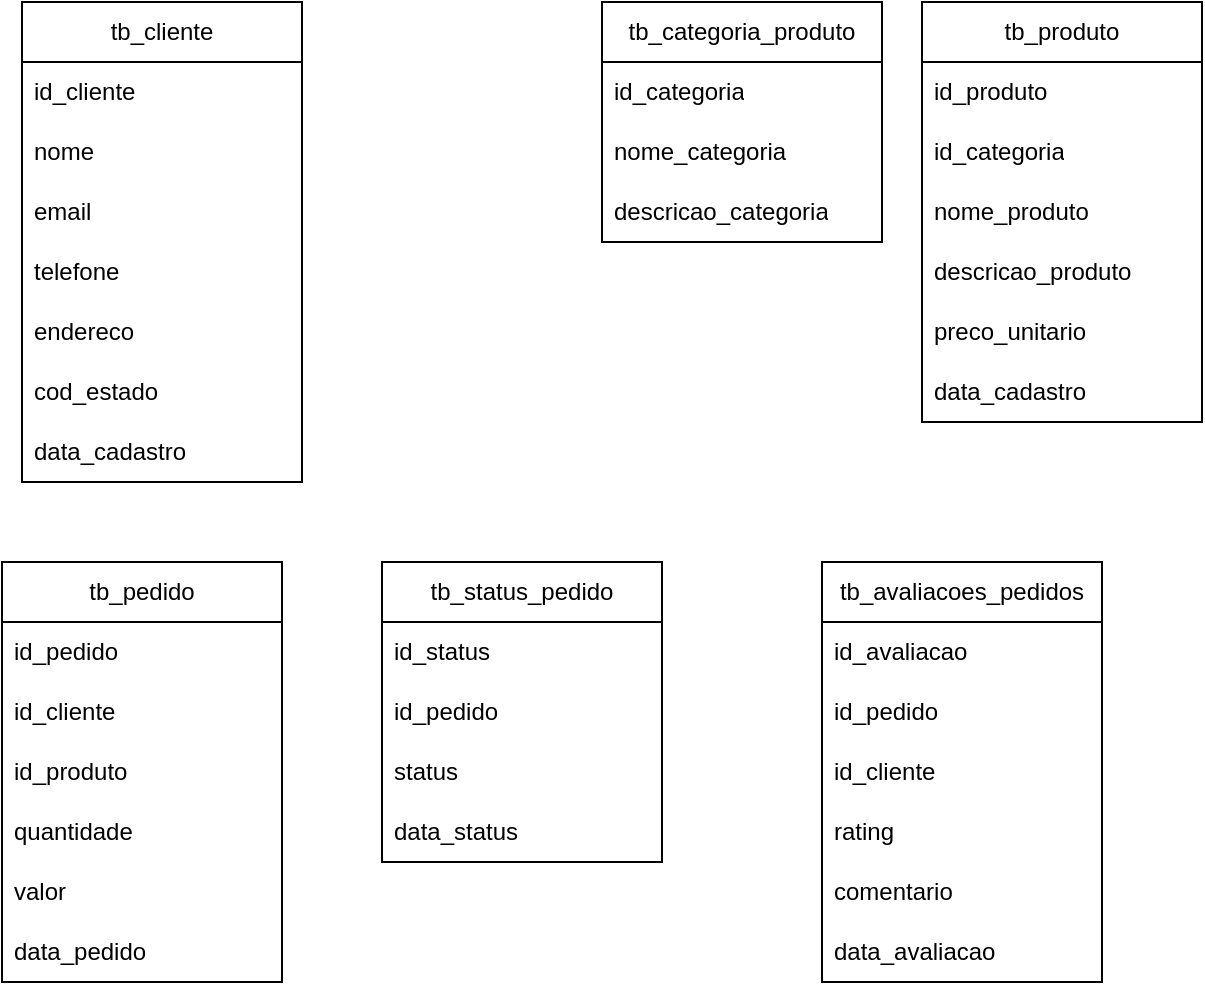 <mxfile version="24.6.5" type="github">
  <diagram name="Página-1" id="doDwqiG5zLxRRWnArQYC">
    <mxGraphModel dx="934" dy="534" grid="1" gridSize="10" guides="1" tooltips="1" connect="1" arrows="1" fold="1" page="1" pageScale="1" pageWidth="827" pageHeight="1169" math="0" shadow="0">
      <root>
        <mxCell id="0" />
        <mxCell id="1" parent="0" />
        <mxCell id="qai0qFhXyy2HG55zIjBN-1" value="tb_cliente" style="swimlane;fontStyle=0;childLayout=stackLayout;horizontal=1;startSize=30;horizontalStack=0;resizeParent=1;resizeParentMax=0;resizeLast=0;collapsible=1;marginBottom=0;whiteSpace=wrap;html=1;" vertex="1" parent="1">
          <mxGeometry x="140" y="40" width="140" height="240" as="geometry" />
        </mxCell>
        <mxCell id="qai0qFhXyy2HG55zIjBN-2" value="id_cliente" style="text;strokeColor=none;fillColor=none;align=left;verticalAlign=middle;spacingLeft=4;spacingRight=4;overflow=hidden;points=[[0,0.5],[1,0.5]];portConstraint=eastwest;rotatable=0;whiteSpace=wrap;html=1;" vertex="1" parent="qai0qFhXyy2HG55zIjBN-1">
          <mxGeometry y="30" width="140" height="30" as="geometry" />
        </mxCell>
        <mxCell id="qai0qFhXyy2HG55zIjBN-3" value="nome" style="text;strokeColor=none;fillColor=none;align=left;verticalAlign=middle;spacingLeft=4;spacingRight=4;overflow=hidden;points=[[0,0.5],[1,0.5]];portConstraint=eastwest;rotatable=0;whiteSpace=wrap;html=1;" vertex="1" parent="qai0qFhXyy2HG55zIjBN-1">
          <mxGeometry y="60" width="140" height="30" as="geometry" />
        </mxCell>
        <mxCell id="qai0qFhXyy2HG55zIjBN-4" value="email" style="text;strokeColor=none;fillColor=none;align=left;verticalAlign=middle;spacingLeft=4;spacingRight=4;overflow=hidden;points=[[0,0.5],[1,0.5]];portConstraint=eastwest;rotatable=0;whiteSpace=wrap;html=1;" vertex="1" parent="qai0qFhXyy2HG55zIjBN-1">
          <mxGeometry y="90" width="140" height="30" as="geometry" />
        </mxCell>
        <mxCell id="qai0qFhXyy2HG55zIjBN-10" value="telefone" style="text;strokeColor=none;fillColor=none;align=left;verticalAlign=middle;spacingLeft=4;spacingRight=4;overflow=hidden;points=[[0,0.5],[1,0.5]];portConstraint=eastwest;rotatable=0;whiteSpace=wrap;html=1;" vertex="1" parent="qai0qFhXyy2HG55zIjBN-1">
          <mxGeometry y="120" width="140" height="30" as="geometry" />
        </mxCell>
        <mxCell id="qai0qFhXyy2HG55zIjBN-9" value="endereco" style="text;strokeColor=none;fillColor=none;align=left;verticalAlign=middle;spacingLeft=4;spacingRight=4;overflow=hidden;points=[[0,0.5],[1,0.5]];portConstraint=eastwest;rotatable=0;whiteSpace=wrap;html=1;" vertex="1" parent="qai0qFhXyy2HG55zIjBN-1">
          <mxGeometry y="150" width="140" height="30" as="geometry" />
        </mxCell>
        <mxCell id="qai0qFhXyy2HG55zIjBN-8" value="cod_estado" style="text;strokeColor=none;fillColor=none;align=left;verticalAlign=middle;spacingLeft=4;spacingRight=4;overflow=hidden;points=[[0,0.5],[1,0.5]];portConstraint=eastwest;rotatable=0;whiteSpace=wrap;html=1;" vertex="1" parent="qai0qFhXyy2HG55zIjBN-1">
          <mxGeometry y="180" width="140" height="30" as="geometry" />
        </mxCell>
        <mxCell id="qai0qFhXyy2HG55zIjBN-11" value="data_cadastro" style="text;strokeColor=none;fillColor=none;align=left;verticalAlign=middle;spacingLeft=4;spacingRight=4;overflow=hidden;points=[[0,0.5],[1,0.5]];portConstraint=eastwest;rotatable=0;whiteSpace=wrap;html=1;" vertex="1" parent="qai0qFhXyy2HG55zIjBN-1">
          <mxGeometry y="210" width="140" height="30" as="geometry" />
        </mxCell>
        <mxCell id="qai0qFhXyy2HG55zIjBN-12" value="tb_produto" style="swimlane;fontStyle=0;childLayout=stackLayout;horizontal=1;startSize=30;horizontalStack=0;resizeParent=1;resizeParentMax=0;resizeLast=0;collapsible=1;marginBottom=0;whiteSpace=wrap;html=1;" vertex="1" parent="1">
          <mxGeometry x="590" y="40" width="140" height="210" as="geometry" />
        </mxCell>
        <mxCell id="qai0qFhXyy2HG55zIjBN-13" value="id_produto" style="text;strokeColor=none;fillColor=none;align=left;verticalAlign=middle;spacingLeft=4;spacingRight=4;overflow=hidden;points=[[0,0.5],[1,0.5]];portConstraint=eastwest;rotatable=0;whiteSpace=wrap;html=1;" vertex="1" parent="qai0qFhXyy2HG55zIjBN-12">
          <mxGeometry y="30" width="140" height="30" as="geometry" />
        </mxCell>
        <mxCell id="qai0qFhXyy2HG55zIjBN-14" value="id_categoria" style="text;strokeColor=none;fillColor=none;align=left;verticalAlign=middle;spacingLeft=4;spacingRight=4;overflow=hidden;points=[[0,0.5],[1,0.5]];portConstraint=eastwest;rotatable=0;whiteSpace=wrap;html=1;" vertex="1" parent="qai0qFhXyy2HG55zIjBN-12">
          <mxGeometry y="60" width="140" height="30" as="geometry" />
        </mxCell>
        <mxCell id="qai0qFhXyy2HG55zIjBN-15" value="nome_produto" style="text;strokeColor=none;fillColor=none;align=left;verticalAlign=middle;spacingLeft=4;spacingRight=4;overflow=hidden;points=[[0,0.5],[1,0.5]];portConstraint=eastwest;rotatable=0;whiteSpace=wrap;html=1;" vertex="1" parent="qai0qFhXyy2HG55zIjBN-12">
          <mxGeometry y="90" width="140" height="30" as="geometry" />
        </mxCell>
        <mxCell id="qai0qFhXyy2HG55zIjBN-16" value="descricao_produto" style="text;strokeColor=none;fillColor=none;align=left;verticalAlign=middle;spacingLeft=4;spacingRight=4;overflow=hidden;points=[[0,0.5],[1,0.5]];portConstraint=eastwest;rotatable=0;whiteSpace=wrap;html=1;" vertex="1" parent="qai0qFhXyy2HG55zIjBN-12">
          <mxGeometry y="120" width="140" height="30" as="geometry" />
        </mxCell>
        <mxCell id="qai0qFhXyy2HG55zIjBN-17" value="preco_unitario" style="text;strokeColor=none;fillColor=none;align=left;verticalAlign=middle;spacingLeft=4;spacingRight=4;overflow=hidden;points=[[0,0.5],[1,0.5]];portConstraint=eastwest;rotatable=0;whiteSpace=wrap;html=1;" vertex="1" parent="qai0qFhXyy2HG55zIjBN-12">
          <mxGeometry y="150" width="140" height="30" as="geometry" />
        </mxCell>
        <mxCell id="qai0qFhXyy2HG55zIjBN-18" value="data_cadastro" style="text;strokeColor=none;fillColor=none;align=left;verticalAlign=middle;spacingLeft=4;spacingRight=4;overflow=hidden;points=[[0,0.5],[1,0.5]];portConstraint=eastwest;rotatable=0;whiteSpace=wrap;html=1;" vertex="1" parent="qai0qFhXyy2HG55zIjBN-12">
          <mxGeometry y="180" width="140" height="30" as="geometry" />
        </mxCell>
        <mxCell id="qai0qFhXyy2HG55zIjBN-20" value="tb_categoria_produto" style="swimlane;fontStyle=0;childLayout=stackLayout;horizontal=1;startSize=30;horizontalStack=0;resizeParent=1;resizeParentMax=0;resizeLast=0;collapsible=1;marginBottom=0;whiteSpace=wrap;html=1;" vertex="1" parent="1">
          <mxGeometry x="430" y="40" width="140" height="120" as="geometry" />
        </mxCell>
        <mxCell id="qai0qFhXyy2HG55zIjBN-21" value="id_categoria" style="text;strokeColor=none;fillColor=none;align=left;verticalAlign=middle;spacingLeft=4;spacingRight=4;overflow=hidden;points=[[0,0.5],[1,0.5]];portConstraint=eastwest;rotatable=0;whiteSpace=wrap;html=1;" vertex="1" parent="qai0qFhXyy2HG55zIjBN-20">
          <mxGeometry y="30" width="140" height="30" as="geometry" />
        </mxCell>
        <mxCell id="qai0qFhXyy2HG55zIjBN-22" value="nome_categoria" style="text;strokeColor=none;fillColor=none;align=left;verticalAlign=middle;spacingLeft=4;spacingRight=4;overflow=hidden;points=[[0,0.5],[1,0.5]];portConstraint=eastwest;rotatable=0;whiteSpace=wrap;html=1;" vertex="1" parent="qai0qFhXyy2HG55zIjBN-20">
          <mxGeometry y="60" width="140" height="30" as="geometry" />
        </mxCell>
        <mxCell id="qai0qFhXyy2HG55zIjBN-23" value="descricao_categoria" style="text;strokeColor=none;fillColor=none;align=left;verticalAlign=middle;spacingLeft=4;spacingRight=4;overflow=hidden;points=[[0,0.5],[1,0.5]];portConstraint=eastwest;rotatable=0;whiteSpace=wrap;html=1;" vertex="1" parent="qai0qFhXyy2HG55zIjBN-20">
          <mxGeometry y="90" width="140" height="30" as="geometry" />
        </mxCell>
        <mxCell id="qai0qFhXyy2HG55zIjBN-27" value="tb_pedido" style="swimlane;fontStyle=0;childLayout=stackLayout;horizontal=1;startSize=30;horizontalStack=0;resizeParent=1;resizeParentMax=0;resizeLast=0;collapsible=1;marginBottom=0;whiteSpace=wrap;html=1;" vertex="1" parent="1">
          <mxGeometry x="130" y="320" width="140" height="210" as="geometry" />
        </mxCell>
        <mxCell id="qai0qFhXyy2HG55zIjBN-28" value="id_pedido" style="text;strokeColor=none;fillColor=none;align=left;verticalAlign=middle;spacingLeft=4;spacingRight=4;overflow=hidden;points=[[0,0.5],[1,0.5]];portConstraint=eastwest;rotatable=0;whiteSpace=wrap;html=1;" vertex="1" parent="qai0qFhXyy2HG55zIjBN-27">
          <mxGeometry y="30" width="140" height="30" as="geometry" />
        </mxCell>
        <mxCell id="qai0qFhXyy2HG55zIjBN-29" value="id_cliente" style="text;strokeColor=none;fillColor=none;align=left;verticalAlign=middle;spacingLeft=4;spacingRight=4;overflow=hidden;points=[[0,0.5],[1,0.5]];portConstraint=eastwest;rotatable=0;whiteSpace=wrap;html=1;" vertex="1" parent="qai0qFhXyy2HG55zIjBN-27">
          <mxGeometry y="60" width="140" height="30" as="geometry" />
        </mxCell>
        <mxCell id="qai0qFhXyy2HG55zIjBN-30" value="id_produto" style="text;strokeColor=none;fillColor=none;align=left;verticalAlign=middle;spacingLeft=4;spacingRight=4;overflow=hidden;points=[[0,0.5],[1,0.5]];portConstraint=eastwest;rotatable=0;whiteSpace=wrap;html=1;" vertex="1" parent="qai0qFhXyy2HG55zIjBN-27">
          <mxGeometry y="90" width="140" height="30" as="geometry" />
        </mxCell>
        <mxCell id="qai0qFhXyy2HG55zIjBN-31" value="quantidade" style="text;strokeColor=none;fillColor=none;align=left;verticalAlign=middle;spacingLeft=4;spacingRight=4;overflow=hidden;points=[[0,0.5],[1,0.5]];portConstraint=eastwest;rotatable=0;whiteSpace=wrap;html=1;" vertex="1" parent="qai0qFhXyy2HG55zIjBN-27">
          <mxGeometry y="120" width="140" height="30" as="geometry" />
        </mxCell>
        <mxCell id="qai0qFhXyy2HG55zIjBN-32" value="valor" style="text;strokeColor=none;fillColor=none;align=left;verticalAlign=middle;spacingLeft=4;spacingRight=4;overflow=hidden;points=[[0,0.5],[1,0.5]];portConstraint=eastwest;rotatable=0;whiteSpace=wrap;html=1;" vertex="1" parent="qai0qFhXyy2HG55zIjBN-27">
          <mxGeometry y="150" width="140" height="30" as="geometry" />
        </mxCell>
        <mxCell id="qai0qFhXyy2HG55zIjBN-33" value="data_pedido" style="text;strokeColor=none;fillColor=none;align=left;verticalAlign=middle;spacingLeft=4;spacingRight=4;overflow=hidden;points=[[0,0.5],[1,0.5]];portConstraint=eastwest;rotatable=0;whiteSpace=wrap;html=1;" vertex="1" parent="qai0qFhXyy2HG55zIjBN-27">
          <mxGeometry y="180" width="140" height="30" as="geometry" />
        </mxCell>
        <mxCell id="qai0qFhXyy2HG55zIjBN-34" value="tb_status_pedido" style="swimlane;fontStyle=0;childLayout=stackLayout;horizontal=1;startSize=30;horizontalStack=0;resizeParent=1;resizeParentMax=0;resizeLast=0;collapsible=1;marginBottom=0;whiteSpace=wrap;html=1;" vertex="1" parent="1">
          <mxGeometry x="320" y="320" width="140" height="150" as="geometry" />
        </mxCell>
        <mxCell id="qai0qFhXyy2HG55zIjBN-35" value="id_status" style="text;strokeColor=none;fillColor=none;align=left;verticalAlign=middle;spacingLeft=4;spacingRight=4;overflow=hidden;points=[[0,0.5],[1,0.5]];portConstraint=eastwest;rotatable=0;whiteSpace=wrap;html=1;" vertex="1" parent="qai0qFhXyy2HG55zIjBN-34">
          <mxGeometry y="30" width="140" height="30" as="geometry" />
        </mxCell>
        <mxCell id="qai0qFhXyy2HG55zIjBN-36" value="id_pedido" style="text;strokeColor=none;fillColor=none;align=left;verticalAlign=middle;spacingLeft=4;spacingRight=4;overflow=hidden;points=[[0,0.5],[1,0.5]];portConstraint=eastwest;rotatable=0;whiteSpace=wrap;html=1;" vertex="1" parent="qai0qFhXyy2HG55zIjBN-34">
          <mxGeometry y="60" width="140" height="30" as="geometry" />
        </mxCell>
        <mxCell id="qai0qFhXyy2HG55zIjBN-37" value="status" style="text;strokeColor=none;fillColor=none;align=left;verticalAlign=middle;spacingLeft=4;spacingRight=4;overflow=hidden;points=[[0,0.5],[1,0.5]];portConstraint=eastwest;rotatable=0;whiteSpace=wrap;html=1;" vertex="1" parent="qai0qFhXyy2HG55zIjBN-34">
          <mxGeometry y="90" width="140" height="30" as="geometry" />
        </mxCell>
        <mxCell id="qai0qFhXyy2HG55zIjBN-38" value="data_status" style="text;strokeColor=none;fillColor=none;align=left;verticalAlign=middle;spacingLeft=4;spacingRight=4;overflow=hidden;points=[[0,0.5],[1,0.5]];portConstraint=eastwest;rotatable=0;whiteSpace=wrap;html=1;" vertex="1" parent="qai0qFhXyy2HG55zIjBN-34">
          <mxGeometry y="120" width="140" height="30" as="geometry" />
        </mxCell>
        <mxCell id="qai0qFhXyy2HG55zIjBN-41" value="tb_avaliacoes_pedidos" style="swimlane;fontStyle=0;childLayout=stackLayout;horizontal=1;startSize=30;horizontalStack=0;resizeParent=1;resizeParentMax=0;resizeLast=0;collapsible=1;marginBottom=0;whiteSpace=wrap;html=1;" vertex="1" parent="1">
          <mxGeometry x="540" y="320" width="140" height="210" as="geometry" />
        </mxCell>
        <mxCell id="qai0qFhXyy2HG55zIjBN-42" value="id_avaliacao" style="text;strokeColor=none;fillColor=none;align=left;verticalAlign=middle;spacingLeft=4;spacingRight=4;overflow=hidden;points=[[0,0.5],[1,0.5]];portConstraint=eastwest;rotatable=0;whiteSpace=wrap;html=1;" vertex="1" parent="qai0qFhXyy2HG55zIjBN-41">
          <mxGeometry y="30" width="140" height="30" as="geometry" />
        </mxCell>
        <mxCell id="qai0qFhXyy2HG55zIjBN-43" value="id_pedido" style="text;strokeColor=none;fillColor=none;align=left;verticalAlign=middle;spacingLeft=4;spacingRight=4;overflow=hidden;points=[[0,0.5],[1,0.5]];portConstraint=eastwest;rotatable=0;whiteSpace=wrap;html=1;" vertex="1" parent="qai0qFhXyy2HG55zIjBN-41">
          <mxGeometry y="60" width="140" height="30" as="geometry" />
        </mxCell>
        <mxCell id="qai0qFhXyy2HG55zIjBN-44" value="id_cliente" style="text;strokeColor=none;fillColor=none;align=left;verticalAlign=middle;spacingLeft=4;spacingRight=4;overflow=hidden;points=[[0,0.5],[1,0.5]];portConstraint=eastwest;rotatable=0;whiteSpace=wrap;html=1;" vertex="1" parent="qai0qFhXyy2HG55zIjBN-41">
          <mxGeometry y="90" width="140" height="30" as="geometry" />
        </mxCell>
        <mxCell id="qai0qFhXyy2HG55zIjBN-45" value="rating" style="text;strokeColor=none;fillColor=none;align=left;verticalAlign=middle;spacingLeft=4;spacingRight=4;overflow=hidden;points=[[0,0.5],[1,0.5]];portConstraint=eastwest;rotatable=0;whiteSpace=wrap;html=1;" vertex="1" parent="qai0qFhXyy2HG55zIjBN-41">
          <mxGeometry y="120" width="140" height="30" as="geometry" />
        </mxCell>
        <mxCell id="qai0qFhXyy2HG55zIjBN-47" value="comentario" style="text;strokeColor=none;fillColor=none;align=left;verticalAlign=middle;spacingLeft=4;spacingRight=4;overflow=hidden;points=[[0,0.5],[1,0.5]];portConstraint=eastwest;rotatable=0;whiteSpace=wrap;html=1;" vertex="1" parent="qai0qFhXyy2HG55zIjBN-41">
          <mxGeometry y="150" width="140" height="30" as="geometry" />
        </mxCell>
        <mxCell id="qai0qFhXyy2HG55zIjBN-46" value="data_avaliacao" style="text;strokeColor=none;fillColor=none;align=left;verticalAlign=middle;spacingLeft=4;spacingRight=4;overflow=hidden;points=[[0,0.5],[1,0.5]];portConstraint=eastwest;rotatable=0;whiteSpace=wrap;html=1;" vertex="1" parent="qai0qFhXyy2HG55zIjBN-41">
          <mxGeometry y="180" width="140" height="30" as="geometry" />
        </mxCell>
      </root>
    </mxGraphModel>
  </diagram>
</mxfile>
